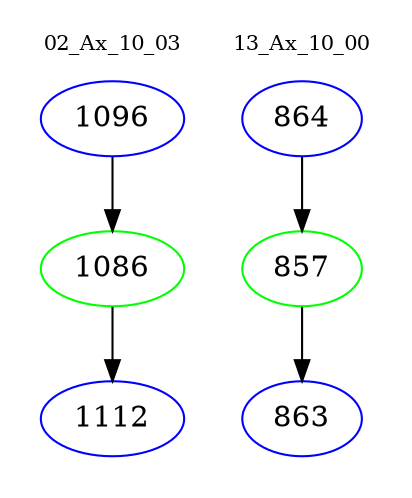 digraph{
subgraph cluster_0 {
color = white
label = "02_Ax_10_03";
fontsize=10;
T0_1096 [label="1096", color="blue"]
T0_1096 -> T0_1086 [color="black"]
T0_1086 [label="1086", color="green"]
T0_1086 -> T0_1112 [color="black"]
T0_1112 [label="1112", color="blue"]
}
subgraph cluster_1 {
color = white
label = "13_Ax_10_00";
fontsize=10;
T1_864 [label="864", color="blue"]
T1_864 -> T1_857 [color="black"]
T1_857 [label="857", color="green"]
T1_857 -> T1_863 [color="black"]
T1_863 [label="863", color="blue"]
}
}
